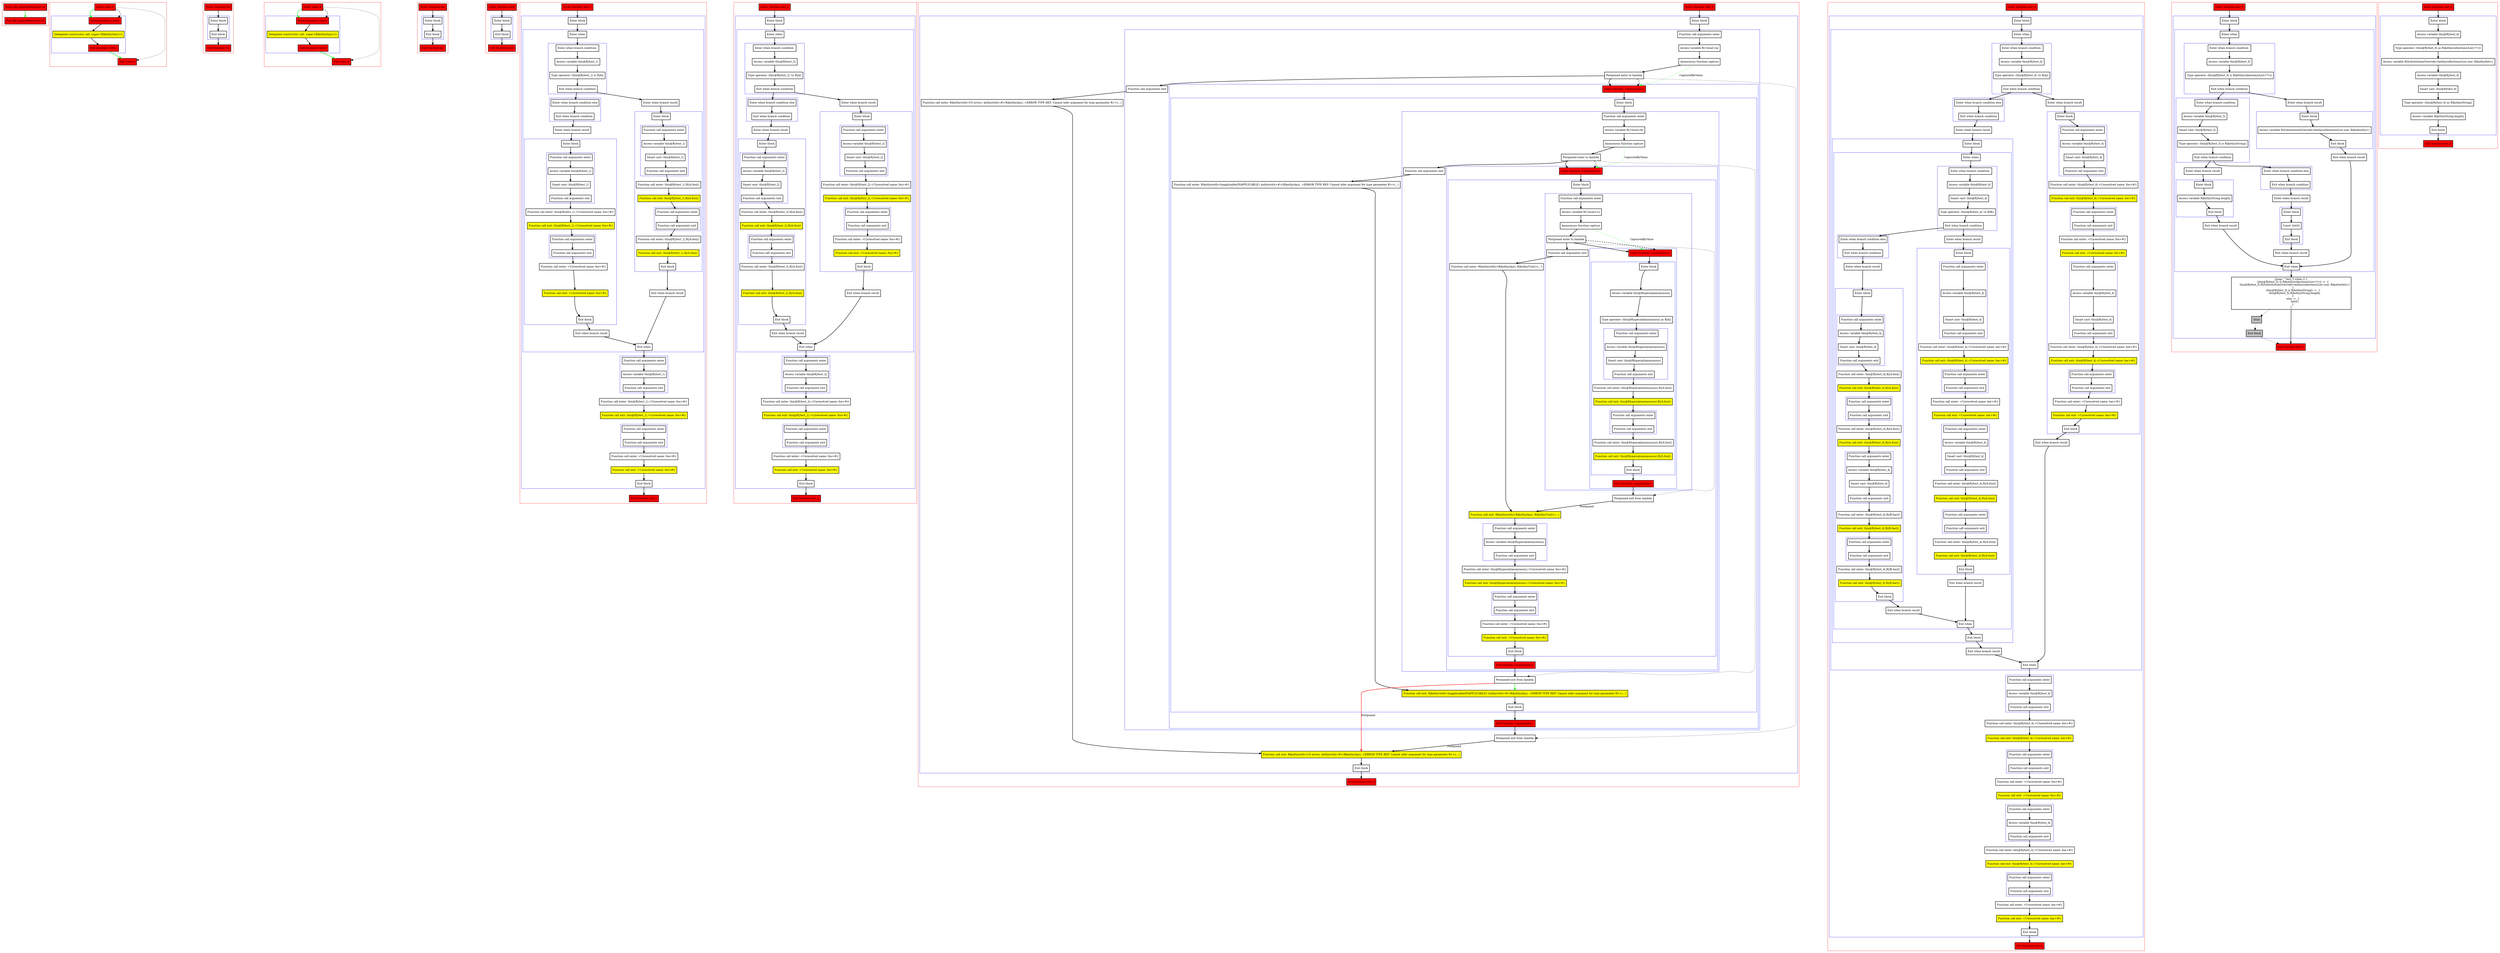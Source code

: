 digraph implicitReceivers_kt {
    graph [nodesep=3]
    node [shape=box penwidth=2]
    edge [penwidth=2]

    subgraph cluster_0 {
        color=red
        0 [label="Enter file implicitReceivers.kt" style="filled" fillcolor=red];
        1 [label="Exit file implicitReceivers.kt" style="filled" fillcolor=red];
    }
    0 -> {1} [color=green];

    subgraph cluster_1 {
        color=red
        2 [label="Enter class A" style="filled" fillcolor=red];
        subgraph cluster_2 {
            color=blue
            3 [label="Enter function <init>" style="filled" fillcolor=red];
            4 [label="Delegated constructor call: super<R|kotlin/Any|>()" style="filled" fillcolor=yellow];
            5 [label="Exit function <init>" style="filled" fillcolor=red];
        }
        6 [label="Exit class A" style="filled" fillcolor=red];
    }
    2 -> {3} [color=green];
    2 -> {6} [style=dotted];
    2 -> {3} [style=dashed];
    3 -> {4};
    4 -> {5};
    5 -> {6} [color=green];

    subgraph cluster_3 {
        color=red
        7 [label="Enter function foo" style="filled" fillcolor=red];
        subgraph cluster_4 {
            color=blue
            8 [label="Enter block"];
            9 [label="Exit block"];
        }
        10 [label="Exit function foo" style="filled" fillcolor=red];
    }
    7 -> {8};
    8 -> {9};
    9 -> {10};

    subgraph cluster_5 {
        color=red
        11 [label="Enter class B" style="filled" fillcolor=red];
        subgraph cluster_6 {
            color=blue
            12 [label="Enter function <init>" style="filled" fillcolor=red];
            13 [label="Delegated constructor call: super<R|kotlin/Any|>()" style="filled" fillcolor=yellow];
            14 [label="Exit function <init>" style="filled" fillcolor=red];
        }
        15 [label="Exit class B" style="filled" fillcolor=red];
    }
    11 -> {12} [color=green];
    11 -> {15} [style=dotted];
    11 -> {12} [style=dashed];
    12 -> {13};
    13 -> {14};
    14 -> {15} [color=green];

    subgraph cluster_7 {
        color=red
        16 [label="Enter function bar" style="filled" fillcolor=red];
        subgraph cluster_8 {
            color=blue
            17 [label="Enter block"];
            18 [label="Exit block"];
        }
        19 [label="Exit function bar" style="filled" fillcolor=red];
    }
    16 -> {17};
    17 -> {18};
    18 -> {19};

    subgraph cluster_9 {
        color=red
        20 [label="Enter function with" style="filled" fillcolor=red];
        subgraph cluster_10 {
            color=blue
            21 [label="Enter block"];
            22 [label="Exit block"];
        }
        23 [label="Exit function with" style="filled" fillcolor=red];
    }
    20 -> {21};
    21 -> {22};
    22 -> {23};

    subgraph cluster_11 {
        color=red
        24 [label="Enter function test_1" style="filled" fillcolor=red];
        subgraph cluster_12 {
            color=blue
            25 [label="Enter block"];
            subgraph cluster_13 {
                color=blue
                26 [label="Enter when"];
                subgraph cluster_14 {
                    color=blue
                    27 [label="Enter when branch condition "];
                    28 [label="Access variable this@R|/test_1|"];
                    29 [label="Type operator: (this@R|/test_1| is R|A|)"];
                    30 [label="Exit when branch condition"];
                }
                subgraph cluster_15 {
                    color=blue
                    31 [label="Enter when branch condition else"];
                    32 [label="Exit when branch condition"];
                }
                33 [label="Enter when branch result"];
                subgraph cluster_16 {
                    color=blue
                    34 [label="Enter block"];
                    subgraph cluster_17 {
                        color=blue
                        35 [label="Function call arguments enter"];
                        36 [label="Access variable this@R|/test_1|"];
                        37 [label="Smart cast: this@R|/test_1|"];
                        38 [label="Function call arguments exit"];
                    }
                    39 [label="Function call enter: this@R|/test_1|.<Unresolved name: foo>#()"];
                    40 [label="Function call exit: this@R|/test_1|.<Unresolved name: foo>#()" style="filled" fillcolor=yellow];
                    subgraph cluster_18 {
                        color=blue
                        41 [label="Function call arguments enter"];
                        42 [label="Function call arguments exit"];
                    }
                    43 [label="Function call enter: <Unresolved name: foo>#()"];
                    44 [label="Function call exit: <Unresolved name: foo>#()" style="filled" fillcolor=yellow];
                    45 [label="Exit block"];
                }
                46 [label="Exit when branch result"];
                47 [label="Enter when branch result"];
                subgraph cluster_19 {
                    color=blue
                    48 [label="Enter block"];
                    subgraph cluster_20 {
                        color=blue
                        49 [label="Function call arguments enter"];
                        50 [label="Access variable this@R|/test_1|"];
                        51 [label="Smart cast: this@R|/test_1|"];
                        52 [label="Function call arguments exit"];
                    }
                    53 [label="Function call enter: this@R|/test_1|.R|/A.foo|()"];
                    54 [label="Function call exit: this@R|/test_1|.R|/A.foo|()" style="filled" fillcolor=yellow];
                    subgraph cluster_21 {
                        color=blue
                        55 [label="Function call arguments enter"];
                        56 [label="Function call arguments exit"];
                    }
                    57 [label="Function call enter: this@R|/test_1|.R|/A.foo|()"];
                    58 [label="Function call exit: this@R|/test_1|.R|/A.foo|()" style="filled" fillcolor=yellow];
                    59 [label="Exit block"];
                }
                60 [label="Exit when branch result"];
                61 [label="Exit when"];
            }
            subgraph cluster_22 {
                color=blue
                62 [label="Function call arguments enter"];
                63 [label="Access variable this@R|/test_1|"];
                64 [label="Function call arguments exit"];
            }
            65 [label="Function call enter: this@R|/test_1|.<Unresolved name: foo>#()"];
            66 [label="Function call exit: this@R|/test_1|.<Unresolved name: foo>#()" style="filled" fillcolor=yellow];
            subgraph cluster_23 {
                color=blue
                67 [label="Function call arguments enter"];
                68 [label="Function call arguments exit"];
            }
            69 [label="Function call enter: <Unresolved name: foo>#()"];
            70 [label="Function call exit: <Unresolved name: foo>#()" style="filled" fillcolor=yellow];
            71 [label="Exit block"];
        }
        72 [label="Exit function test_1" style="filled" fillcolor=red];
    }
    24 -> {25};
    25 -> {26};
    26 -> {27};
    27 -> {28};
    28 -> {29};
    29 -> {30};
    30 -> {31 47};
    31 -> {32};
    32 -> {33};
    33 -> {34};
    34 -> {35};
    35 -> {36};
    36 -> {37};
    37 -> {38};
    38 -> {39};
    39 -> {40};
    40 -> {41};
    41 -> {42};
    42 -> {43};
    43 -> {44};
    44 -> {45};
    45 -> {46};
    46 -> {61};
    47 -> {48};
    48 -> {49};
    49 -> {50};
    50 -> {51};
    51 -> {52};
    52 -> {53};
    53 -> {54};
    54 -> {55};
    55 -> {56};
    56 -> {57};
    57 -> {58};
    58 -> {59};
    59 -> {60};
    60 -> {61};
    61 -> {62};
    62 -> {63};
    63 -> {64};
    64 -> {65};
    65 -> {66};
    66 -> {67};
    67 -> {68};
    68 -> {69};
    69 -> {70};
    70 -> {71};
    71 -> {72};

    subgraph cluster_24 {
        color=red
        73 [label="Enter function test_2" style="filled" fillcolor=red];
        subgraph cluster_25 {
            color=blue
            74 [label="Enter block"];
            subgraph cluster_26 {
                color=blue
                75 [label="Enter when"];
                subgraph cluster_27 {
                    color=blue
                    76 [label="Enter when branch condition "];
                    77 [label="Access variable this@R|/test_2|"];
                    78 [label="Type operator: (this@R|/test_2| !is R|A|)"];
                    79 [label="Exit when branch condition"];
                }
                subgraph cluster_28 {
                    color=blue
                    80 [label="Enter when branch condition else"];
                    81 [label="Exit when branch condition"];
                }
                82 [label="Enter when branch result"];
                subgraph cluster_29 {
                    color=blue
                    83 [label="Enter block"];
                    subgraph cluster_30 {
                        color=blue
                        84 [label="Function call arguments enter"];
                        85 [label="Access variable this@R|/test_2|"];
                        86 [label="Smart cast: this@R|/test_2|"];
                        87 [label="Function call arguments exit"];
                    }
                    88 [label="Function call enter: this@R|/test_2|.R|/A.foo|()"];
                    89 [label="Function call exit: this@R|/test_2|.R|/A.foo|()" style="filled" fillcolor=yellow];
                    subgraph cluster_31 {
                        color=blue
                        90 [label="Function call arguments enter"];
                        91 [label="Function call arguments exit"];
                    }
                    92 [label="Function call enter: this@R|/test_2|.R|/A.foo|()"];
                    93 [label="Function call exit: this@R|/test_2|.R|/A.foo|()" style="filled" fillcolor=yellow];
                    94 [label="Exit block"];
                }
                95 [label="Exit when branch result"];
                96 [label="Enter when branch result"];
                subgraph cluster_32 {
                    color=blue
                    97 [label="Enter block"];
                    subgraph cluster_33 {
                        color=blue
                        98 [label="Function call arguments enter"];
                        99 [label="Access variable this@R|/test_2|"];
                        100 [label="Smart cast: this@R|/test_2|"];
                        101 [label="Function call arguments exit"];
                    }
                    102 [label="Function call enter: this@R|/test_2|.<Unresolved name: foo>#()"];
                    103 [label="Function call exit: this@R|/test_2|.<Unresolved name: foo>#()" style="filled" fillcolor=yellow];
                    subgraph cluster_34 {
                        color=blue
                        104 [label="Function call arguments enter"];
                        105 [label="Function call arguments exit"];
                    }
                    106 [label="Function call enter: <Unresolved name: foo>#()"];
                    107 [label="Function call exit: <Unresolved name: foo>#()" style="filled" fillcolor=yellow];
                    108 [label="Exit block"];
                }
                109 [label="Exit when branch result"];
                110 [label="Exit when"];
            }
            subgraph cluster_35 {
                color=blue
                111 [label="Function call arguments enter"];
                112 [label="Access variable this@R|/test_2|"];
                113 [label="Function call arguments exit"];
            }
            114 [label="Function call enter: this@R|/test_2|.<Unresolved name: foo>#()"];
            115 [label="Function call exit: this@R|/test_2|.<Unresolved name: foo>#()" style="filled" fillcolor=yellow];
            subgraph cluster_36 {
                color=blue
                116 [label="Function call arguments enter"];
                117 [label="Function call arguments exit"];
            }
            118 [label="Function call enter: <Unresolved name: foo>#()"];
            119 [label="Function call exit: <Unresolved name: foo>#()" style="filled" fillcolor=yellow];
            120 [label="Exit block"];
        }
        121 [label="Exit function test_2" style="filled" fillcolor=red];
    }
    73 -> {74};
    74 -> {75};
    75 -> {76};
    76 -> {77};
    77 -> {78};
    78 -> {79};
    79 -> {80 96};
    80 -> {81};
    81 -> {82};
    82 -> {83};
    83 -> {84};
    84 -> {85};
    85 -> {86};
    86 -> {87};
    87 -> {88};
    88 -> {89};
    89 -> {90};
    90 -> {91};
    91 -> {92};
    92 -> {93};
    93 -> {94};
    94 -> {95};
    95 -> {110};
    96 -> {97};
    97 -> {98};
    98 -> {99};
    99 -> {100};
    100 -> {101};
    101 -> {102};
    102 -> {103};
    103 -> {104};
    104 -> {105};
    105 -> {106};
    106 -> {107};
    107 -> {108};
    108 -> {109};
    109 -> {110};
    110 -> {111};
    111 -> {112};
    112 -> {113};
    113 -> {114};
    114 -> {115};
    115 -> {116};
    116 -> {117};
    117 -> {118};
    118 -> {119};
    119 -> {120};
    120 -> {121};

    subgraph cluster_37 {
        color=red
        122 [label="Enter function test_3" style="filled" fillcolor=red];
        subgraph cluster_38 {
            color=blue
            123 [label="Enter block"];
            subgraph cluster_39 {
                color=blue
                124 [label="Function call arguments enter"];
                125 [label="Access variable R|<local>/a|"];
                126 [label="Anonymous function capture"];
                127 [label="Postponed enter to lambda"];
                subgraph cluster_40 {
                    color=blue
                    128 [label="Enter function <anonymous>" style="filled" fillcolor=red];
                    subgraph cluster_41 {
                        color=blue
                        129 [label="Enter block"];
                        subgraph cluster_42 {
                            color=blue
                            130 [label="Function call arguments enter"];
                            131 [label="Access variable R|<local>/b|"];
                            132 [label="Anonymous function capture"];
                            133 [label="Postponed enter to lambda"];
                            subgraph cluster_43 {
                                color=blue
                                134 [label="Enter function <anonymous>" style="filled" fillcolor=red];
                                subgraph cluster_44 {
                                    color=blue
                                    135 [label="Enter block"];
                                    subgraph cluster_45 {
                                        color=blue
                                        136 [label="Function call arguments enter"];
                                        137 [label="Access variable R|<local>/c|"];
                                        138 [label="Anonymous function capture"];
                                        139 [label="Postponed enter to lambda"];
                                        subgraph cluster_46 {
                                            color=blue
                                            140 [label="Enter function <anonymous>" style="filled" fillcolor=red];
                                            subgraph cluster_47 {
                                                color=blue
                                                141 [label="Enter block"];
                                                142 [label="Access variable this@R|special/anonymous|"];
                                                143 [label="Type operator: (this@R|special/anonymous| as R|A|)"];
                                                subgraph cluster_48 {
                                                    color=blue
                                                    144 [label="Function call arguments enter"];
                                                    145 [label="Access variable this@R|special/anonymous|"];
                                                    146 [label="Smart cast: this@R|special/anonymous|"];
                                                    147 [label="Function call arguments exit"];
                                                }
                                                148 [label="Function call enter: this@R|special/anonymous|.R|/A.foo|()"];
                                                149 [label="Function call exit: this@R|special/anonymous|.R|/A.foo|()" style="filled" fillcolor=yellow];
                                                subgraph cluster_49 {
                                                    color=blue
                                                    150 [label="Function call arguments enter"];
                                                    151 [label="Function call arguments exit"];
                                                }
                                                152 [label="Function call enter: this@R|special/anonymous|.R|/A.foo|()"];
                                                153 [label="Function call exit: this@R|special/anonymous|.R|/A.foo|()" style="filled" fillcolor=yellow];
                                                154 [label="Exit block"];
                                            }
                                            155 [label="Exit function <anonymous>" style="filled" fillcolor=red];
                                        }
                                        156 [label="Function call arguments exit"];
                                    }
                                    157 [label="Function call enter: R|kotlin/with|<R|kotlin/Any|, R|kotlin/Unit|>(...)"];
                                    158 [label="Postponed exit from lambda"];
                                    159 [label="Function call exit: R|kotlin/with|<R|kotlin/Any|, R|kotlin/Unit|>(...)" style="filled" fillcolor=yellow];
                                    subgraph cluster_50 {
                                        color=blue
                                        160 [label="Function call arguments enter"];
                                        161 [label="Access variable this@R|special/anonymous|"];
                                        162 [label="Function call arguments exit"];
                                    }
                                    163 [label="Function call enter: this@R|special/anonymous|.<Unresolved name: foo>#()"];
                                    164 [label="Function call exit: this@R|special/anonymous|.<Unresolved name: foo>#()" style="filled" fillcolor=yellow];
                                    subgraph cluster_51 {
                                        color=blue
                                        165 [label="Function call arguments enter"];
                                        166 [label="Function call arguments exit"];
                                    }
                                    167 [label="Function call enter: <Unresolved name: foo>#()"];
                                    168 [label="Function call exit: <Unresolved name: foo>#()" style="filled" fillcolor=yellow];
                                    169 [label="Exit block"];
                                }
                                170 [label="Exit function <anonymous>" style="filled" fillcolor=red];
                            }
                            171 [label="Function call arguments exit"];
                        }
                        172 [label="Function call enter: R|kotlin/with<Inapplicable(INAPPLICABLE): kotlin/with>#|<R|kotlin/Any|, <ERROR TYPE REF: Cannot infer argument for type parameter R>>(...)"];
                        173 [label="Postponed exit from lambda"];
                        174 [label="Function call exit: R|kotlin/with<Inapplicable(INAPPLICABLE): kotlin/with>#|<R|kotlin/Any|, <ERROR TYPE REF: Cannot infer argument for type parameter R>>(...)" style="filled" fillcolor=yellow];
                        175 [label="Exit block"];
                    }
                    176 [label="Exit function <anonymous>" style="filled" fillcolor=red];
                }
                177 [label="Function call arguments exit"];
            }
            178 [label="Function call enter: R|kotlin/with<CS errors: kotlin/with>#|<R|kotlin/Any|, <ERROR TYPE REF: Cannot infer argument for type parameter R>>(...)"];
            179 [label="Postponed exit from lambda"];
            180 [label="Function call exit: R|kotlin/with<CS errors: kotlin/with>#|<R|kotlin/Any|, <ERROR TYPE REF: Cannot infer argument for type parameter R>>(...)" style="filled" fillcolor=yellow];
            181 [label="Exit block"];
        }
        182 [label="Exit function test_3" style="filled" fillcolor=red];
    }
    122 -> {123};
    123 -> {124};
    124 -> {125};
    125 -> {126};
    126 -> {127};
    126 -> {128} [color=green style=dotted label="CapturedByValue"];
    127 -> {128 177};
    127 -> {179} [style=dotted];
    127 -> {128} [style=dashed];
    128 -> {129};
    129 -> {130};
    130 -> {131};
    131 -> {132};
    132 -> {133};
    132 -> {134} [color=green style=dotted label="CapturedByValue"];
    133 -> {134 171};
    133 -> {173} [style=dotted];
    133 -> {134} [style=dashed];
    134 -> {135};
    135 -> {136};
    136 -> {137};
    137 -> {138};
    138 -> {139};
    138 -> {140} [color=green style=dotted label="CapturedByValue"];
    139 -> {140 156};
    139 -> {158} [style=dotted];
    139 -> {140} [style=dashed];
    140 -> {141};
    141 -> {142};
    142 -> {143};
    143 -> {144};
    144 -> {145};
    145 -> {146};
    146 -> {147};
    147 -> {148};
    148 -> {149};
    149 -> {150};
    150 -> {151};
    151 -> {152};
    152 -> {153};
    153 -> {154};
    154 -> {155};
    155 -> {158};
    156 -> {157};
    157 -> {159};
    158 -> {159} [label="Postponed"];
    159 -> {160};
    160 -> {161};
    161 -> {162};
    162 -> {163};
    163 -> {164};
    164 -> {165};
    165 -> {166};
    166 -> {167};
    167 -> {168};
    168 -> {169};
    169 -> {170};
    170 -> {173};
    171 -> {172};
    172 -> {174};
    173 -> {174} [color=green];
    173 -> {180} [color=red label="Postponed"];
    174 -> {175};
    175 -> {176};
    176 -> {179};
    177 -> {178};
    178 -> {180};
    179 -> {180} [label="Postponed"];
    180 -> {181};
    181 -> {182};

    subgraph cluster_52 {
        color=red
        183 [label="Enter function test_4" style="filled" fillcolor=red];
        subgraph cluster_53 {
            color=blue
            184 [label="Enter block"];
            subgraph cluster_54 {
                color=blue
                185 [label="Enter when"];
                subgraph cluster_55 {
                    color=blue
                    186 [label="Enter when branch condition "];
                    187 [label="Access variable this@R|/test_4|"];
                    188 [label="Type operator: (this@R|/test_4| !is R|A|)"];
                    189 [label="Exit when branch condition"];
                }
                subgraph cluster_56 {
                    color=blue
                    190 [label="Enter when branch condition else"];
                    191 [label="Exit when branch condition"];
                }
                192 [label="Enter when branch result"];
                subgraph cluster_57 {
                    color=blue
                    193 [label="Enter block"];
                    subgraph cluster_58 {
                        color=blue
                        194 [label="Enter when"];
                        subgraph cluster_59 {
                            color=blue
                            195 [label="Enter when branch condition "];
                            196 [label="Access variable this@R|/test_4|"];
                            197 [label="Smart cast: this@R|/test_4|"];
                            198 [label="Type operator: (this@R|/test_4| !is R|B|)"];
                            199 [label="Exit when branch condition"];
                        }
                        subgraph cluster_60 {
                            color=blue
                            200 [label="Enter when branch condition else"];
                            201 [label="Exit when branch condition"];
                        }
                        202 [label="Enter when branch result"];
                        subgraph cluster_61 {
                            color=blue
                            203 [label="Enter block"];
                            subgraph cluster_62 {
                                color=blue
                                204 [label="Function call arguments enter"];
                                205 [label="Access variable this@R|/test_4|"];
                                206 [label="Smart cast: this@R|/test_4|"];
                                207 [label="Function call arguments exit"];
                            }
                            208 [label="Function call enter: this@R|/test_4|.R|/A.foo|()"];
                            209 [label="Function call exit: this@R|/test_4|.R|/A.foo|()" style="filled" fillcolor=yellow];
                            subgraph cluster_63 {
                                color=blue
                                210 [label="Function call arguments enter"];
                                211 [label="Function call arguments exit"];
                            }
                            212 [label="Function call enter: this@R|/test_4|.R|/A.foo|()"];
                            213 [label="Function call exit: this@R|/test_4|.R|/A.foo|()" style="filled" fillcolor=yellow];
                            subgraph cluster_64 {
                                color=blue
                                214 [label="Function call arguments enter"];
                                215 [label="Access variable this@R|/test_4|"];
                                216 [label="Smart cast: this@R|/test_4|"];
                                217 [label="Function call arguments exit"];
                            }
                            218 [label="Function call enter: this@R|/test_4|.R|/B.bar|()"];
                            219 [label="Function call exit: this@R|/test_4|.R|/B.bar|()" style="filled" fillcolor=yellow];
                            subgraph cluster_65 {
                                color=blue
                                220 [label="Function call arguments enter"];
                                221 [label="Function call arguments exit"];
                            }
                            222 [label="Function call enter: this@R|/test_4|.R|/B.bar|()"];
                            223 [label="Function call exit: this@R|/test_4|.R|/B.bar|()" style="filled" fillcolor=yellow];
                            224 [label="Exit block"];
                        }
                        225 [label="Exit when branch result"];
                        226 [label="Enter when branch result"];
                        subgraph cluster_66 {
                            color=blue
                            227 [label="Enter block"];
                            subgraph cluster_67 {
                                color=blue
                                228 [label="Function call arguments enter"];
                                229 [label="Access variable this@R|/test_4|"];
                                230 [label="Smart cast: this@R|/test_4|"];
                                231 [label="Function call arguments exit"];
                            }
                            232 [label="Function call enter: this@R|/test_4|.<Unresolved name: bar>#()"];
                            233 [label="Function call exit: this@R|/test_4|.<Unresolved name: bar>#()" style="filled" fillcolor=yellow];
                            subgraph cluster_68 {
                                color=blue
                                234 [label="Function call arguments enter"];
                                235 [label="Function call arguments exit"];
                            }
                            236 [label="Function call enter: <Unresolved name: bar>#()"];
                            237 [label="Function call exit: <Unresolved name: bar>#()" style="filled" fillcolor=yellow];
                            subgraph cluster_69 {
                                color=blue
                                238 [label="Function call arguments enter"];
                                239 [label="Access variable this@R|/test_4|"];
                                240 [label="Smart cast: this@R|/test_4|"];
                                241 [label="Function call arguments exit"];
                            }
                            242 [label="Function call enter: this@R|/test_4|.R|/A.foo|()"];
                            243 [label="Function call exit: this@R|/test_4|.R|/A.foo|()" style="filled" fillcolor=yellow];
                            subgraph cluster_70 {
                                color=blue
                                244 [label="Function call arguments enter"];
                                245 [label="Function call arguments exit"];
                            }
                            246 [label="Function call enter: this@R|/test_4|.R|/A.foo|()"];
                            247 [label="Function call exit: this@R|/test_4|.R|/A.foo|()" style="filled" fillcolor=yellow];
                            248 [label="Exit block"];
                        }
                        249 [label="Exit when branch result"];
                        250 [label="Exit when"];
                    }
                    251 [label="Exit block"];
                }
                252 [label="Exit when branch result"];
                253 [label="Enter when branch result"];
                subgraph cluster_71 {
                    color=blue
                    254 [label="Enter block"];
                    subgraph cluster_72 {
                        color=blue
                        255 [label="Function call arguments enter"];
                        256 [label="Access variable this@R|/test_4|"];
                        257 [label="Smart cast: this@R|/test_4|"];
                        258 [label="Function call arguments exit"];
                    }
                    259 [label="Function call enter: this@R|/test_4|.<Unresolved name: foo>#()"];
                    260 [label="Function call exit: this@R|/test_4|.<Unresolved name: foo>#()" style="filled" fillcolor=yellow];
                    subgraph cluster_73 {
                        color=blue
                        261 [label="Function call arguments enter"];
                        262 [label="Function call arguments exit"];
                    }
                    263 [label="Function call enter: <Unresolved name: foo>#()"];
                    264 [label="Function call exit: <Unresolved name: foo>#()" style="filled" fillcolor=yellow];
                    subgraph cluster_74 {
                        color=blue
                        265 [label="Function call arguments enter"];
                        266 [label="Access variable this@R|/test_4|"];
                        267 [label="Smart cast: this@R|/test_4|"];
                        268 [label="Function call arguments exit"];
                    }
                    269 [label="Function call enter: this@R|/test_4|.<Unresolved name: bar>#()"];
                    270 [label="Function call exit: this@R|/test_4|.<Unresolved name: bar>#()" style="filled" fillcolor=yellow];
                    subgraph cluster_75 {
                        color=blue
                        271 [label="Function call arguments enter"];
                        272 [label="Function call arguments exit"];
                    }
                    273 [label="Function call enter: <Unresolved name: bar>#()"];
                    274 [label="Function call exit: <Unresolved name: bar>#()" style="filled" fillcolor=yellow];
                    275 [label="Exit block"];
                }
                276 [label="Exit when branch result"];
                277 [label="Exit when"];
            }
            subgraph cluster_76 {
                color=blue
                278 [label="Function call arguments enter"];
                279 [label="Access variable this@R|/test_4|"];
                280 [label="Function call arguments exit"];
            }
            281 [label="Function call enter: this@R|/test_4|.<Unresolved name: foo>#()"];
            282 [label="Function call exit: this@R|/test_4|.<Unresolved name: foo>#()" style="filled" fillcolor=yellow];
            subgraph cluster_77 {
                color=blue
                283 [label="Function call arguments enter"];
                284 [label="Function call arguments exit"];
            }
            285 [label="Function call enter: <Unresolved name: foo>#()"];
            286 [label="Function call exit: <Unresolved name: foo>#()" style="filled" fillcolor=yellow];
            subgraph cluster_78 {
                color=blue
                287 [label="Function call arguments enter"];
                288 [label="Access variable this@R|/test_4|"];
                289 [label="Function call arguments exit"];
            }
            290 [label="Function call enter: this@R|/test_4|.<Unresolved name: bar>#()"];
            291 [label="Function call exit: this@R|/test_4|.<Unresolved name: bar>#()" style="filled" fillcolor=yellow];
            subgraph cluster_79 {
                color=blue
                292 [label="Function call arguments enter"];
                293 [label="Function call arguments exit"];
            }
            294 [label="Function call enter: <Unresolved name: bar>#()"];
            295 [label="Function call exit: <Unresolved name: bar>#()" style="filled" fillcolor=yellow];
            296 [label="Exit block"];
        }
        297 [label="Exit function test_4" style="filled" fillcolor=red];
    }
    183 -> {184};
    184 -> {185};
    185 -> {186};
    186 -> {187};
    187 -> {188};
    188 -> {189};
    189 -> {190 253};
    190 -> {191};
    191 -> {192};
    192 -> {193};
    193 -> {194};
    194 -> {195};
    195 -> {196};
    196 -> {197};
    197 -> {198};
    198 -> {199};
    199 -> {200 226};
    200 -> {201};
    201 -> {202};
    202 -> {203};
    203 -> {204};
    204 -> {205};
    205 -> {206};
    206 -> {207};
    207 -> {208};
    208 -> {209};
    209 -> {210};
    210 -> {211};
    211 -> {212};
    212 -> {213};
    213 -> {214};
    214 -> {215};
    215 -> {216};
    216 -> {217};
    217 -> {218};
    218 -> {219};
    219 -> {220};
    220 -> {221};
    221 -> {222};
    222 -> {223};
    223 -> {224};
    224 -> {225};
    225 -> {250};
    226 -> {227};
    227 -> {228};
    228 -> {229};
    229 -> {230};
    230 -> {231};
    231 -> {232};
    232 -> {233};
    233 -> {234};
    234 -> {235};
    235 -> {236};
    236 -> {237};
    237 -> {238};
    238 -> {239};
    239 -> {240};
    240 -> {241};
    241 -> {242};
    242 -> {243};
    243 -> {244};
    244 -> {245};
    245 -> {246};
    246 -> {247};
    247 -> {248};
    248 -> {249};
    249 -> {250};
    250 -> {251};
    251 -> {252};
    252 -> {277};
    253 -> {254};
    254 -> {255};
    255 -> {256};
    256 -> {257};
    257 -> {258};
    258 -> {259};
    259 -> {260};
    260 -> {261};
    261 -> {262};
    262 -> {263};
    263 -> {264};
    264 -> {265};
    265 -> {266};
    266 -> {267};
    267 -> {268};
    268 -> {269};
    269 -> {270};
    270 -> {271};
    271 -> {272};
    272 -> {273};
    273 -> {274};
    274 -> {275};
    275 -> {276};
    276 -> {277};
    277 -> {278};
    278 -> {279};
    279 -> {280};
    280 -> {281};
    281 -> {282};
    282 -> {283};
    283 -> {284};
    284 -> {285};
    285 -> {286};
    286 -> {287};
    287 -> {288};
    288 -> {289};
    289 -> {290};
    290 -> {291};
    291 -> {292};
    292 -> {293};
    293 -> {294};
    294 -> {295};
    295 -> {296};
    296 -> {297};

    subgraph cluster_80 {
        color=red
        298 [label="Enter function test_5" style="filled" fillcolor=red];
        subgraph cluster_81 {
            color=blue
            299 [label="Enter block"];
            subgraph cluster_82 {
                color=blue
                300 [label="Enter when"];
                subgraph cluster_83 {
                    color=blue
                    301 [label="Enter when branch condition "];
                    302 [label="Access variable this@R|/test_5|"];
                    303 [label="Type operator: (this@R|/test_5| is R|kotlin/collections/List<*>|)"];
                    304 [label="Exit when branch condition"];
                }
                subgraph cluster_84 {
                    color=blue
                    305 [label="Enter when branch condition "];
                    306 [label="Access variable this@R|/test_5|"];
                    307 [label="Smart cast: this@R|/test_5|"];
                    308 [label="Type operator: (this@R|/test_5| is R|kotlin/String|)"];
                    309 [label="Exit when branch condition"];
                }
                subgraph cluster_85 {
                    color=blue
                    310 [label="Enter when branch condition else"];
                    311 [label="Exit when branch condition"];
                }
                312 [label="Enter when branch result"];
                subgraph cluster_86 {
                    color=blue
                    313 [label="Enter block"];
                    314 [label="Const: Int(0)"];
                    315 [label="Exit block"];
                }
                316 [label="Exit when branch result"];
                317 [label="Enter when branch result"];
                subgraph cluster_87 {
                    color=blue
                    318 [label="Enter block"];
                    319 [label="Access variable R|kotlin/String.length|"];
                    320 [label="Exit block"];
                }
                321 [label="Exit when branch result"];
                322 [label="Enter when branch result"];
                subgraph cluster_88 {
                    color=blue
                    323 [label="Enter block"];
                    324 [label="Access variable R|SubstitutionOverride<kotlin/collections/List.size: R|kotlin/Int|>|"];
                    325 [label="Exit block"];
                }
                326 [label="Exit when branch result"];
                327 [label="Exit when"];
            }
            328 [label="Jump: ^test_5 when () {
    (this@R|/test_5| is R|kotlin/collections/List<*>|) ->  {
        this@R|/test_5|.R|SubstitutionOverride<kotlin/collections/List.size: R|kotlin/Int|>|
    }
    (this@R|/test_5| is R|kotlin/String|) ->  {
        this@R|/test_5|.R|kotlin/String.length|
    }
    else ->  {
        Int(0)
    }
}
"];
            329 [label="Stub" style="filled" fillcolor=gray];
            330 [label="Exit block" style="filled" fillcolor=gray];
        }
        331 [label="Exit function test_5" style="filled" fillcolor=red];
    }
    298 -> {299};
    299 -> {300};
    300 -> {301};
    301 -> {302};
    302 -> {303};
    303 -> {304};
    304 -> {305 322};
    305 -> {306};
    306 -> {307};
    307 -> {308};
    308 -> {309};
    309 -> {310 317};
    310 -> {311};
    311 -> {312};
    312 -> {313};
    313 -> {314};
    314 -> {315};
    315 -> {316};
    316 -> {327};
    317 -> {318};
    318 -> {319};
    319 -> {320};
    320 -> {321};
    321 -> {327};
    322 -> {323};
    323 -> {324};
    324 -> {325};
    325 -> {326};
    326 -> {327};
    327 -> {328};
    328 -> {331};
    328 -> {329} [style=dotted];
    329 -> {330} [style=dotted];
    330 -> {331} [style=dotted];

    subgraph cluster_89 {
        color=red
        332 [label="Enter function test_6" style="filled" fillcolor=red];
        subgraph cluster_90 {
            color=blue
            333 [label="Enter block"];
            334 [label="Access variable this@R|/test_6|"];
            335 [label="Type operator: (this@R|/test_6| as R|kotlin/collections/List<*>|)"];
            336 [label="Access variable R|SubstitutionOverride<kotlin/collections/List.size: R|kotlin/Int|>|"];
            337 [label="Access variable this@R|/test_6|"];
            338 [label="Smart cast: this@R|/test_6|"];
            339 [label="Type operator: (this@R|/test_6| as R|kotlin/String|)"];
            340 [label="Access variable R|kotlin/String.length|"];
            341 [label="Exit block"];
        }
        342 [label="Exit function test_6" style="filled" fillcolor=red];
    }
    332 -> {333};
    333 -> {334};
    334 -> {335};
    335 -> {336};
    336 -> {337};
    337 -> {338};
    338 -> {339};
    339 -> {340};
    340 -> {341};
    341 -> {342};

}
